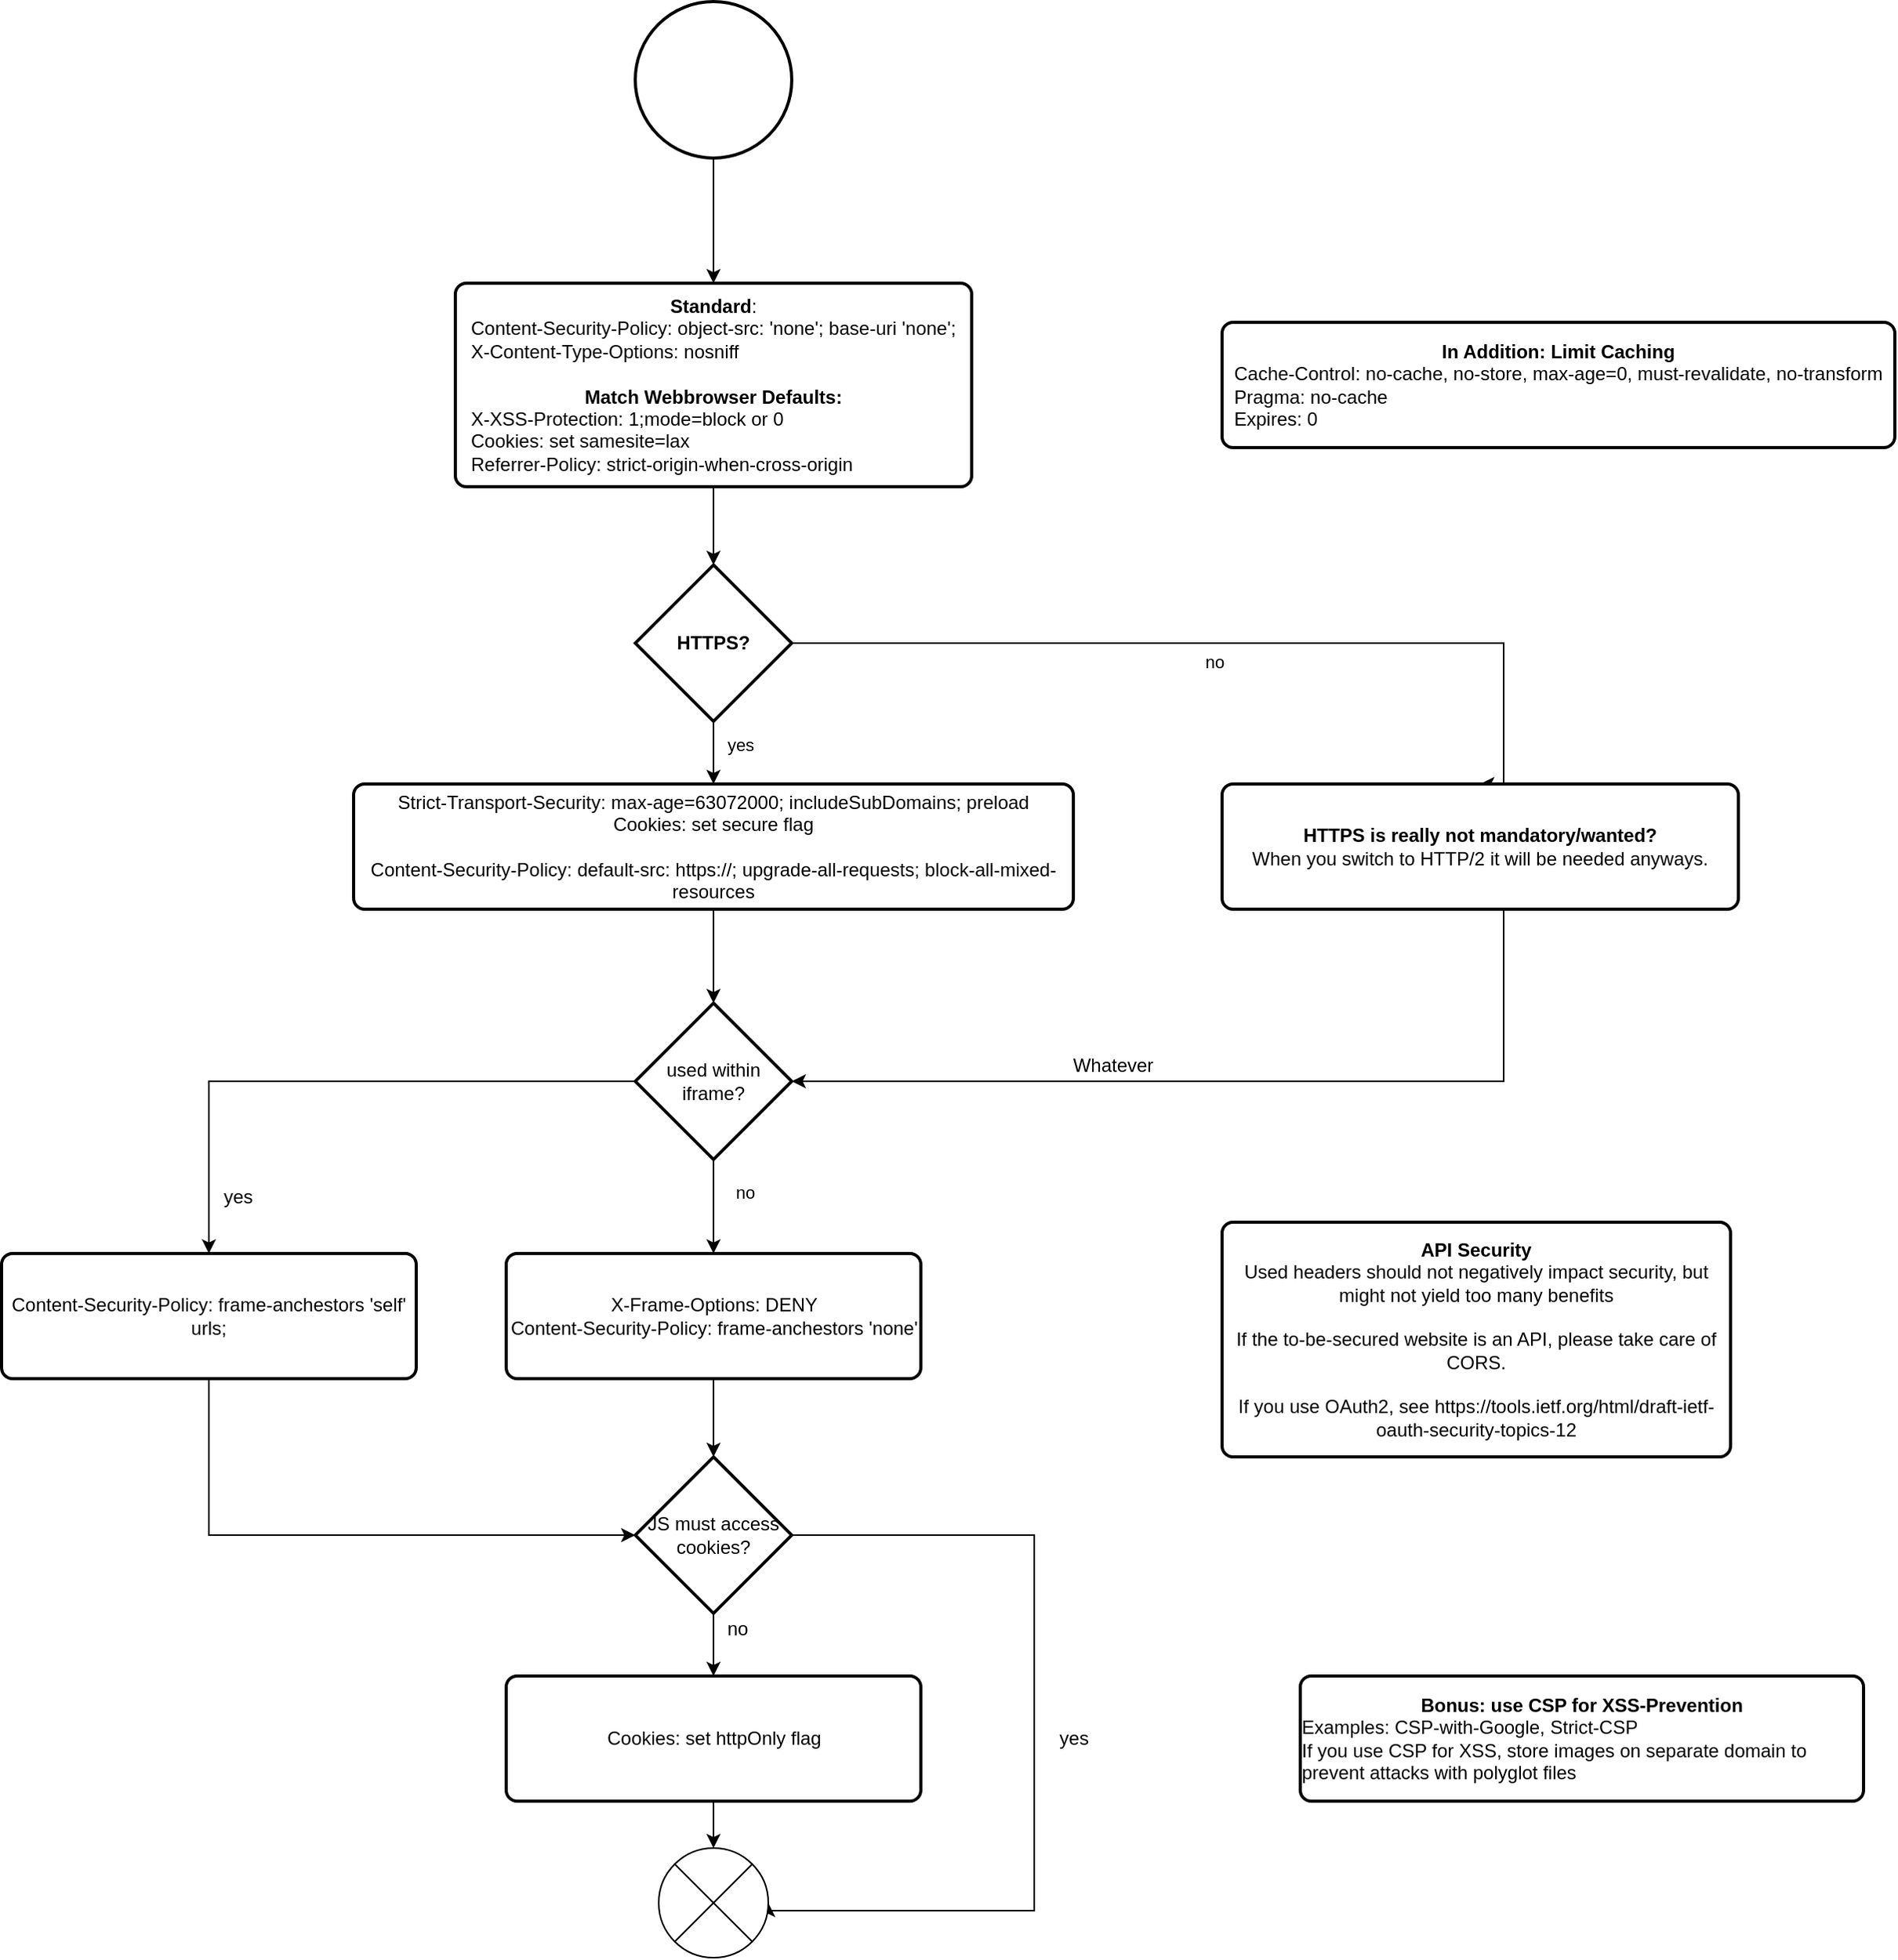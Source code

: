 <mxfile version="14.5.10"><diagram id="Q_YBBIcuwZ4tabVbPtci" name="Page-1"><mxGraphModel dx="1632" dy="2225" grid="1" gridSize="10" guides="1" tooltips="1" connect="1" arrows="1" fold="1" page="1" pageScale="1" pageWidth="850" pageHeight="1100" math="0" shadow="0"><root><mxCell id="0"/><mxCell id="1" parent="0"/><mxCell id="xszEgZe69DkUoCBYwwzp-4" value="" style="edgeStyle=orthogonalEdgeStyle;rounded=0;orthogonalLoop=1;jettySize=auto;html=1;" edge="1" parent="1" source="xszEgZe69DkUoCBYwwzp-1" target="xszEgZe69DkUoCBYwwzp-3"><mxGeometry relative="1" as="geometry"/></mxCell><mxCell id="xszEgZe69DkUoCBYwwzp-1" value="&lt;b&gt;Standard&lt;/b&gt;:&lt;br&gt;&lt;div align=&quot;left&quot;&gt;Content-Security-Policy: object-src: 'none'; base-uri 'none';&lt;/div&gt;&lt;div align=&quot;left&quot;&gt;X-Content-Type-Options: nosniff&lt;/div&gt;&lt;div align=&quot;left&quot;&gt;&lt;br&gt;&lt;/div&gt;&lt;div&gt;&lt;div align=&quot;center&quot;&gt;&lt;b&gt;Match Webbrowser Defaults:&lt;/b&gt;&lt;br&gt;&lt;/div&gt;&lt;div align=&quot;left&quot;&gt;X-XSS-Protection: 1;mode=block or 0&lt;/div&gt;&lt;div align=&quot;left&quot;&gt;Cookies: set samesite=lax&lt;/div&gt;&lt;div align=&quot;left&quot;&gt;Referrer-Policy: strict-origin-when-cross-origin&lt;/div&gt;&lt;/div&gt;" style="rounded=1;whiteSpace=wrap;html=1;absoluteArcSize=1;arcSize=14;strokeWidth=2;" vertex="1" parent="1"><mxGeometry x="190" y="90" width="330" height="130" as="geometry"/></mxCell><mxCell id="xszEgZe69DkUoCBYwwzp-7" value="" style="edgeStyle=orthogonalEdgeStyle;rounded=0;orthogonalLoop=1;jettySize=auto;html=1;" edge="1" parent="1" source="xszEgZe69DkUoCBYwwzp-2" target="xszEgZe69DkUoCBYwwzp-6"><mxGeometry relative="1" as="geometry"/></mxCell><mxCell id="xszEgZe69DkUoCBYwwzp-2" value="&lt;div&gt;Strict-Transport-Security: max-age=63072000; includeSubDomains; preload&lt;/div&gt;&lt;div&gt;Cookies: set secure flag&lt;br&gt;&lt;br&gt;&lt;/div&gt;&lt;div&gt;Content-Security-Policy: default-src: https://; upgrade-all-requests; block-all-mixed-resources&lt;br&gt;&lt;/div&gt;" style="rounded=1;whiteSpace=wrap;html=1;absoluteArcSize=1;arcSize=14;strokeWidth=2;" vertex="1" parent="1"><mxGeometry x="125" y="410" width="460" height="80" as="geometry"/></mxCell><mxCell id="xszEgZe69DkUoCBYwwzp-5" value="" style="edgeStyle=orthogonalEdgeStyle;rounded=0;orthogonalLoop=1;jettySize=auto;html=1;" edge="1" parent="1" source="xszEgZe69DkUoCBYwwzp-3" target="xszEgZe69DkUoCBYwwzp-2"><mxGeometry relative="1" as="geometry"/></mxCell><mxCell id="xszEgZe69DkUoCBYwwzp-9" style="edgeStyle=orthogonalEdgeStyle;rounded=0;orthogonalLoop=1;jettySize=auto;html=1;exitX=1;exitY=0.5;exitDx=0;exitDy=0;exitPerimeter=0;entryX=0.5;entryY=0;entryDx=0;entryDy=0;" edge="1" parent="1" source="xszEgZe69DkUoCBYwwzp-3" target="xszEgZe69DkUoCBYwwzp-29"><mxGeometry relative="1" as="geometry"><Array as="points"><mxPoint x="860" y="320"/></Array></mxGeometry></mxCell><mxCell id="xszEgZe69DkUoCBYwwzp-12" value="no" style="edgeLabel;html=1;align=center;verticalAlign=middle;resizable=0;points=[];" vertex="1" connectable="0" parent="xszEgZe69DkUoCBYwwzp-9"><mxGeometry x="-0.104" y="1" relative="1" as="geometry"><mxPoint x="19" y="13" as="offset"/></mxGeometry></mxCell><mxCell id="xszEgZe69DkUoCBYwwzp-3" value="&lt;b&gt;HTTPS?&lt;/b&gt;" style="strokeWidth=2;html=1;shape=mxgraph.flowchart.decision;whiteSpace=wrap;" vertex="1" parent="1"><mxGeometry x="305" y="270" width="100" height="100" as="geometry"/></mxCell><mxCell id="xszEgZe69DkUoCBYwwzp-11" value="" style="edgeStyle=orthogonalEdgeStyle;rounded=0;orthogonalLoop=1;jettySize=auto;html=1;" edge="1" parent="1" source="xszEgZe69DkUoCBYwwzp-6" target="xszEgZe69DkUoCBYwwzp-10"><mxGeometry relative="1" as="geometry"/></mxCell><mxCell id="xszEgZe69DkUoCBYwwzp-17" style="edgeStyle=orthogonalEdgeStyle;rounded=0;orthogonalLoop=1;jettySize=auto;html=1;exitX=0;exitY=0.5;exitDx=0;exitDy=0;exitPerimeter=0;entryX=0.5;entryY=0;entryDx=0;entryDy=0;" edge="1" parent="1" source="xszEgZe69DkUoCBYwwzp-6" target="xszEgZe69DkUoCBYwwzp-16"><mxGeometry relative="1" as="geometry"/></mxCell><mxCell id="xszEgZe69DkUoCBYwwzp-6" value="used within iframe?" style="strokeWidth=2;html=1;shape=mxgraph.flowchart.decision;whiteSpace=wrap;" vertex="1" parent="1"><mxGeometry x="305" y="550" width="100" height="100" as="geometry"/></mxCell><mxCell id="xszEgZe69DkUoCBYwwzp-19" value="" style="edgeStyle=orthogonalEdgeStyle;rounded=0;orthogonalLoop=1;jettySize=auto;html=1;" edge="1" parent="1" source="xszEgZe69DkUoCBYwwzp-10" target="xszEgZe69DkUoCBYwwzp-18"><mxGeometry relative="1" as="geometry"/></mxCell><mxCell id="xszEgZe69DkUoCBYwwzp-10" value="&lt;div&gt;X-Frame-Options: DENY&lt;/div&gt;&lt;div&gt;Content-Security-Policy: frame-anchestors 'none'&lt;br&gt;&lt;/div&gt;" style="rounded=1;whiteSpace=wrap;html=1;absoluteArcSize=1;arcSize=14;strokeWidth=2;" vertex="1" parent="1"><mxGeometry x="222.5" y="710" width="265" height="80" as="geometry"/></mxCell><mxCell id="xszEgZe69DkUoCBYwwzp-13" value="yes" style="edgeLabel;html=1;align=center;verticalAlign=middle;resizable=0;points=[];" vertex="1" connectable="0" parent="1"><mxGeometry x="720" y="440" as="geometry"><mxPoint x="-348" y="-55" as="offset"/></mxGeometry></mxCell><mxCell id="xszEgZe69DkUoCBYwwzp-14" value="yes" style="text;whiteSpace=wrap;html=1;" vertex="1" parent="1"><mxGeometry x="40" y="660" width="30" height="30" as="geometry"/></mxCell><mxCell id="xszEgZe69DkUoCBYwwzp-15" value="no" style="edgeLabel;html=1;align=center;verticalAlign=middle;resizable=0;points=[];" vertex="1" connectable="0" parent="1"><mxGeometry x="710" y="440" as="geometry"><mxPoint x="-335" y="231" as="offset"/></mxGeometry></mxCell><mxCell id="xszEgZe69DkUoCBYwwzp-20" style="edgeStyle=orthogonalEdgeStyle;rounded=0;orthogonalLoop=1;jettySize=auto;html=1;exitX=0.5;exitY=1;exitDx=0;exitDy=0;entryX=0;entryY=0.5;entryDx=0;entryDy=0;entryPerimeter=0;" edge="1" parent="1" source="xszEgZe69DkUoCBYwwzp-16" target="xszEgZe69DkUoCBYwwzp-18"><mxGeometry relative="1" as="geometry"/></mxCell><mxCell id="xszEgZe69DkUoCBYwwzp-16" value="&lt;div&gt;Content-Security-Policy: frame-anchestors 'self' urls;&lt;br&gt;&lt;/div&gt;" style="rounded=1;whiteSpace=wrap;html=1;absoluteArcSize=1;arcSize=14;strokeWidth=2;" vertex="1" parent="1"><mxGeometry x="-100" y="710" width="265" height="80" as="geometry"/></mxCell><mxCell id="xszEgZe69DkUoCBYwwzp-22" value="" style="edgeStyle=orthogonalEdgeStyle;rounded=0;orthogonalLoop=1;jettySize=auto;html=1;" edge="1" parent="1" source="xszEgZe69DkUoCBYwwzp-18" target="xszEgZe69DkUoCBYwwzp-21"><mxGeometry relative="1" as="geometry"/></mxCell><mxCell id="xszEgZe69DkUoCBYwwzp-25" style="edgeStyle=orthogonalEdgeStyle;rounded=0;orthogonalLoop=1;jettySize=auto;html=1;exitX=1;exitY=0.5;exitDx=0;exitDy=0;exitPerimeter=0;entryX=1;entryY=0.5;entryDx=0;entryDy=0;entryPerimeter=0;" edge="1" parent="1" source="xszEgZe69DkUoCBYwwzp-18" target="xszEgZe69DkUoCBYwwzp-24"><mxGeometry relative="1" as="geometry"><Array as="points"><mxPoint x="560" y="890"/><mxPoint x="560" y="1130"/><mxPoint x="390" y="1130"/></Array></mxGeometry></mxCell><mxCell id="xszEgZe69DkUoCBYwwzp-18" value="JS must access cookies?" style="strokeWidth=2;html=1;shape=mxgraph.flowchart.decision;whiteSpace=wrap;" vertex="1" parent="1"><mxGeometry x="305" y="840" width="100" height="100" as="geometry"/></mxCell><mxCell id="xszEgZe69DkUoCBYwwzp-27" style="edgeStyle=orthogonalEdgeStyle;rounded=0;orthogonalLoop=1;jettySize=auto;html=1;exitX=0.5;exitY=1;exitDx=0;exitDy=0;entryX=0.5;entryY=0;entryDx=0;entryDy=0;entryPerimeter=0;" edge="1" parent="1" source="xszEgZe69DkUoCBYwwzp-21" target="xszEgZe69DkUoCBYwwzp-24"><mxGeometry relative="1" as="geometry"/></mxCell><mxCell id="xszEgZe69DkUoCBYwwzp-21" value="&lt;div&gt;Cookies: set httpOnly flag&lt;br&gt;&lt;/div&gt;" style="rounded=1;whiteSpace=wrap;html=1;absoluteArcSize=1;arcSize=14;strokeWidth=2;" vertex="1" parent="1"><mxGeometry x="222.5" y="980" width="265" height="80" as="geometry"/></mxCell><mxCell id="xszEgZe69DkUoCBYwwzp-23" value="no" style="text;html=1;align=center;verticalAlign=middle;resizable=0;points=[];autosize=1;strokeColor=none;" vertex="1" parent="1"><mxGeometry x="355" y="940" width="30" height="20" as="geometry"/></mxCell><mxCell id="xszEgZe69DkUoCBYwwzp-24" value="" style="verticalLabelPosition=bottom;verticalAlign=top;html=1;shape=mxgraph.flowchart.or;" vertex="1" parent="1"><mxGeometry x="320" y="1090" width="70" height="70" as="geometry"/></mxCell><mxCell id="xszEgZe69DkUoCBYwwzp-26" value="yes" style="text;html=1;align=center;verticalAlign=middle;resizable=0;points=[];autosize=1;strokeColor=none;" vertex="1" parent="1"><mxGeometry x="570" y="1010" width="30" height="20" as="geometry"/></mxCell><mxCell id="xszEgZe69DkUoCBYwwzp-28" value="&lt;div&gt;&lt;b&gt;In Addition: Limit Caching&lt;br&gt;&lt;/b&gt;&lt;/div&gt;&lt;div align=&quot;left&quot;&gt;Cache-Control: no-cache, no-store, max-age=0, must-revalidate, no-transform&lt;br&gt;Pragma: no-cache&lt;br&gt;Expires: 0&lt;br&gt;&lt;/div&gt;" style="rounded=1;whiteSpace=wrap;html=1;absoluteArcSize=1;arcSize=14;strokeWidth=2;" vertex="1" parent="1"><mxGeometry x="680" y="115" width="430" height="80" as="geometry"/></mxCell><mxCell id="xszEgZe69DkUoCBYwwzp-30" style="edgeStyle=orthogonalEdgeStyle;rounded=0;orthogonalLoop=1;jettySize=auto;html=1;exitX=0.5;exitY=1;exitDx=0;exitDy=0;entryX=1;entryY=0.5;entryDx=0;entryDy=0;entryPerimeter=0;" edge="1" parent="1" source="xszEgZe69DkUoCBYwwzp-29" target="xszEgZe69DkUoCBYwwzp-6"><mxGeometry relative="1" as="geometry"><Array as="points"><mxPoint x="860" y="490"/><mxPoint x="860" y="600"/></Array></mxGeometry></mxCell><mxCell id="xszEgZe69DkUoCBYwwzp-29" value="&lt;div&gt;&lt;b&gt;HTTPS is really not mandatory/wanted?&lt;br&gt;&lt;/b&gt;&lt;/div&gt;When you switch to HTTP/2 it will be needed anyways." style="rounded=1;whiteSpace=wrap;html=1;absoluteArcSize=1;arcSize=14;strokeWidth=2;" vertex="1" parent="1"><mxGeometry x="680" y="410" width="330" height="80" as="geometry"/></mxCell><mxCell id="xszEgZe69DkUoCBYwwzp-31" value="Whatever" style="text;html=1;align=center;verticalAlign=middle;resizable=0;points=[];autosize=1;strokeColor=none;" vertex="1" parent="1"><mxGeometry x="575" y="580" width="70" height="20" as="geometry"/></mxCell><mxCell id="xszEgZe69DkUoCBYwwzp-32" value="&lt;div&gt;&lt;b&gt;Bonus: use CSP for XSS-Prevention&lt;br&gt;&lt;/b&gt;&lt;/div&gt;&lt;div align=&quot;left&quot;&gt;Examples: CSP-with-Google, Strict-CSP&lt;/div&gt;&lt;div align=&quot;left&quot;&gt;If you use CSP for XSS, store images on separate domain to prevent attacks with polyglot files&lt;br&gt;&lt;/div&gt;" style="rounded=1;whiteSpace=wrap;html=1;absoluteArcSize=1;arcSize=14;strokeWidth=2;" vertex="1" parent="1"><mxGeometry x="730" y="980" width="360" height="80" as="geometry"/></mxCell><mxCell id="xszEgZe69DkUoCBYwwzp-35" style="edgeStyle=orthogonalEdgeStyle;rounded=0;orthogonalLoop=1;jettySize=auto;html=1;exitX=0.5;exitY=1;exitDx=0;exitDy=0;exitPerimeter=0;entryX=0.5;entryY=0;entryDx=0;entryDy=0;" edge="1" parent="1" source="xszEgZe69DkUoCBYwwzp-34" target="xszEgZe69DkUoCBYwwzp-1"><mxGeometry relative="1" as="geometry"/></mxCell><mxCell id="xszEgZe69DkUoCBYwwzp-34" value="" style="strokeWidth=2;html=1;shape=mxgraph.flowchart.start_2;whiteSpace=wrap;" vertex="1" parent="1"><mxGeometry x="305" y="-90" width="100" height="100" as="geometry"/></mxCell><mxCell id="xszEgZe69DkUoCBYwwzp-36" value="&lt;div&gt;&lt;b&gt;API Security&lt;/b&gt;&lt;/div&gt;&lt;div&gt;Used headers should not negatively impact security, but might not yield too many benefits&lt;br&gt;&lt;br&gt;If the to-be-secured website is an API, please take care of CORS.&lt;br&gt;&lt;br&gt;If you use OAuth2, see https://tools.ietf.org/html/draft-ietf-oauth-security-topics-12&lt;br&gt;&lt;/div&gt;" style="rounded=1;whiteSpace=wrap;html=1;absoluteArcSize=1;arcSize=14;strokeWidth=2;" vertex="1" parent="1"><mxGeometry x="680" y="690" width="325" height="150" as="geometry"/></mxCell></root></mxGraphModel></diagram></mxfile>